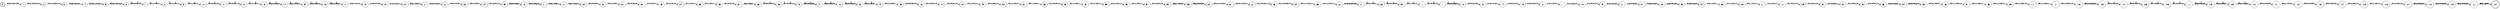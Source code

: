 digraph FST {
rankdir = LR;
size = "22,17";
label = "";
center = 1;
orientation = Portrait;
ranksep = "0.4";
nodesep = "0.25";
0 [label = "0", shape = circle, style = bold, fontsize = 14]
	0 -> 1 [label = "_M-0-0:_M-0-0", fontsize = 14];
1 [label = "1", shape = circle, style = solid, fontsize = 14]
	1 -> 2 [label = "_M-1-0:_M-1-0", fontsize = 14];
2 [label = "2", shape = circle, style = solid, fontsize = 14]
	2 -> 3 [label = "_M-1-0:_M-1-0", fontsize = 14];
3 [label = "3", shape = circle, style = solid, fontsize = 14]
	3 -> 4 [label = "_M-2-1:_M-2-1", fontsize = 14];
4 [label = "4", shape = circle, style = solid, fontsize = 14]
	4 -> 5 [label = "_M-2-1:_M-2-1", fontsize = 14];
5 [label = "5", shape = circle, style = solid, fontsize = 14]
	5 -> 6 [label = "_M-2-1:_M-2-1", fontsize = 14];
6 [label = "6", shape = circle, style = solid, fontsize = 14]
	6 -> 7 [label = "_a-0-0:_a-0-0", fontsize = 14];
7 [label = "7", shape = circle, style = solid, fontsize = 14]
	7 -> 8 [label = "_a-1-1:_a-1-1", fontsize = 14];
8 [label = "8", shape = circle, style = solid, fontsize = 14]
	8 -> 9 [label = "_a-1-1:_a-1-1", fontsize = 14];
9 [label = "9", shape = circle, style = solid, fontsize = 14]
	9 -> 10 [label = "_a-1-1:_a-1-1", fontsize = 14];
10 [label = "10", shape = circle, style = solid, fontsize = 14]
	10 -> 11 [label = "_a-1-0:_a-1-0", fontsize = 14];
11 [label = "11", shape = circle, style = solid, fontsize = 14]
	11 -> 12 [label = "_a-1-0:_a-1-0", fontsize = 14];
12 [label = "12", shape = circle, style = solid, fontsize = 14]
	12 -> 13 [label = "_a-1-1:_a-1-1", fontsize = 14];
13 [label = "13", shape = circle, style = solid, fontsize = 14]
	13 -> 14 [label = "_a-2-1:_a-2-1", fontsize = 14];
14 [label = "14", shape = circle, style = solid, fontsize = 14]
	14 -> 15 [label = "_a-2-1:_a-2-1", fontsize = 14];
15 [label = "15", shape = circle, style = solid, fontsize = 14]
	15 -> 16 [label = "_a-2-1:_a-2-1", fontsize = 14];
16 [label = "16", shape = circle, style = solid, fontsize = 14]
	16 -> 17 [label = "_a-2-1:_a-2-1", fontsize = 14];
17 [label = "17", shape = circle, style = solid, fontsize = 14]
	17 -> 18 [label = "_r-0-1:_r-0-1", fontsize = 14];
18 [label = "18", shape = circle, style = solid, fontsize = 14]
	18 -> 19 [label = "_r-0-0:_r-0-0", fontsize = 14];
19 [label = "19", shape = circle, style = solid, fontsize = 14]
	19 -> 20 [label = "_r-1-1:_r-1-1", fontsize = 14];
20 [label = "20", shape = circle, style = solid, fontsize = 14]
	20 -> 21 [label = "_r-2-1:_r-2-1", fontsize = 14];
21 [label = "21", shape = circle, style = solid, fontsize = 14]
	21 -> 22 [label = "_r-2-1:_r-2-1", fontsize = 14];
22 [label = "22", shape = circle, style = solid, fontsize = 14]
	22 -> 23 [label = "_t-0-1:_t-0-1", fontsize = 14];
23 [label = "23", shape = circle, style = solid, fontsize = 14]
	23 -> 24 [label = "_t-0-1:_t-0-1", fontsize = 14];
24 [label = "24", shape = circle, style = solid, fontsize = 14]
	24 -> 25 [label = "_t-1-0:_t-1-0", fontsize = 14];
25 [label = "25", shape = circle, style = solid, fontsize = 14]
	25 -> 26 [label = "_t-2-0:_t-2-0", fontsize = 14];
26 [label = "26", shape = circle, style = solid, fontsize = 14]
	26 -> 27 [label = "_t-2-0:_t-2-0", fontsize = 14];
27 [label = "27", shape = circle, style = solid, fontsize = 14]
	27 -> 28 [label = "_t-2-1:_t-2-1", fontsize = 14];
28 [label = "28", shape = circle, style = solid, fontsize = 14]
	28 -> 29 [label = "_t-2-1:_t-2-1", fontsize = 14];
29 [label = "29", shape = circle, style = solid, fontsize = 14]
	29 -> 30 [label = "_i-0-0:_i-0-0", fontsize = 14];
30 [label = "30", shape = circle, style = solid, fontsize = 14]
	30 -> 31 [label = "_i-0-1:_i-0-1", fontsize = 14];
31 [label = "31", shape = circle, style = solid, fontsize = 14]
	31 -> 32 [label = "_i-0-0:_i-0-0", fontsize = 14];
32 [label = "32", shape = circle, style = solid, fontsize = 14]
	32 -> 33 [label = "_i-1-0:_i-1-0", fontsize = 14];
33 [label = "33", shape = circle, style = solid, fontsize = 14]
	33 -> 34 [label = "_i-1-0:_i-1-0", fontsize = 14];
34 [label = "34", shape = circle, style = solid, fontsize = 14]
	34 -> 35 [label = "_i-1-1:_i-1-1", fontsize = 14];
35 [label = "35", shape = circle, style = solid, fontsize = 14]
	35 -> 36 [label = "_i-1-1:_i-1-1", fontsize = 14];
36 [label = "36", shape = circle, style = solid, fontsize = 14]
	36 -> 37 [label = "_i-1-0:_i-1-0", fontsize = 14];
37 [label = "37", shape = circle, style = solid, fontsize = 14]
	37 -> 38 [label = "_i-2-1:_i-2-1", fontsize = 14];
38 [label = "38", shape = circle, style = solid, fontsize = 14]
	38 -> 39 [label = "_a-0-0:_a-0-0", fontsize = 14];
39 [label = "39", shape = circle, style = solid, fontsize = 14]
	39 -> 40 [label = "_a-1-0:_a-1-0", fontsize = 14];
40 [label = "40", shape = circle, style = solid, fontsize = 14]
	40 -> 41 [label = "_a-2-0:_a-2-0", fontsize = 14];
41 [label = "41", shape = circle, style = solid, fontsize = 14]
	41 -> 42 [label = "_a-2-0:_a-2-0", fontsize = 14];
42 [label = "42", shape = circle, style = solid, fontsize = 14]
	42 -> 43 [label = "_a-2-0:_a-2-0", fontsize = 14];
43 [label = "43", shape = circle, style = solid, fontsize = 14]
	43 -> 44 [label = "_a-2-1:_a-2-1", fontsize = 14];
44 [label = "44", shape = circle, style = solid, fontsize = 14]
	44 -> 45 [label = "_n-0-1:_n-0-1", fontsize = 14];
45 [label = "45", shape = circle, style = solid, fontsize = 14]
	45 -> 46 [label = "_n-0-0:_n-0-0", fontsize = 14];
46 [label = "46", shape = circle, style = solid, fontsize = 14]
	46 -> 47 [label = "_n-1-0:_n-1-0", fontsize = 14];
47 [label = "47", shape = circle, style = solid, fontsize = 14]
	47 -> 48 [label = "_n-1-0:_n-1-0", fontsize = 14];
48 [label = "48", shape = circle, style = solid, fontsize = 14]
	48 -> 49 [label = "_n-1-1:_n-1-1", fontsize = 14];
49 [label = "49", shape = circle, style = solid, fontsize = 14]
	49 -> 50 [label = "_n-1-0:_n-1-0", fontsize = 14];
50 [label = "50", shape = circle, style = solid, fontsize = 14]
	50 -> 51 [label = "_n-1-1:_n-1-1", fontsize = 14];
51 [label = "51", shape = circle, style = solid, fontsize = 14]
	51 -> 52 [label = "_n-1-1:_n-1-1", fontsize = 14];
52 [label = "52", shape = circle, style = solid, fontsize = 14]
	52 -> 53 [label = "_n-1-0:_n-1-0", fontsize = 14];
53 [label = "53", shape = circle, style = solid, fontsize = 14]
	53 -> 54 [label = "_n-1-1:_n-1-1", fontsize = 14];
54 [label = "54", shape = circle, style = solid, fontsize = 14]
	54 -> 55 [label = "_n-1-1:_n-1-1", fontsize = 14];
55 [label = "55", shape = circle, style = solid, fontsize = 14]
	55 -> 56 [label = "_n-1-1:_n-1-1", fontsize = 14];
56 [label = "56", shape = circle, style = solid, fontsize = 14]
	56 -> 57 [label = "_n-1-1:_n-1-1", fontsize = 14];
57 [label = "57", shape = circle, style = solid, fontsize = 14]
	57 -> 58 [label = "_n-1-0:_n-1-0", fontsize = 14];
58 [label = "58", shape = circle, style = solid, fontsize = 14]
	58 -> 59 [label = "_n-2-1:_n-2-1", fontsize = 14];
59 [label = "59", shape = circle, style = solid, fontsize = 14]
	59 -> 60 [label = "_n-2-0:_n-2-0", fontsize = 14];
60 [label = "60", shape = circle, style = solid, fontsize = 14]
	60 -> 61 [label = "_M-0-1:_M-0-1", fontsize = 14];
61 [label = "61", shape = circle, style = solid, fontsize = 14]
	61 -> 62 [label = "_M-0-1:_M-0-1", fontsize = 14];
62 [label = "62", shape = circle, style = solid, fontsize = 14]
	62 -> 63 [label = "_M-1-0:_M-1-0", fontsize = 14];
63 [label = "63", shape = circle, style = solid, fontsize = 14]
	63 -> 64 [label = "_M-1-0:_M-1-0", fontsize = 14];
64 [label = "64", shape = circle, style = solid, fontsize = 14]
	64 -> 65 [label = "_M-1-1:_M-1-1", fontsize = 14];
65 [label = "65", shape = circle, style = solid, fontsize = 14]
	65 -> 66 [label = "_M-1-1:_M-1-1", fontsize = 14];
66 [label = "66", shape = circle, style = solid, fontsize = 14]
	66 -> 67 [label = "_M-2-0:_M-2-0", fontsize = 14];
67 [label = "67", shape = circle, style = solid, fontsize = 14]
	67 -> 68 [label = "_a-0-1:_a-0-1", fontsize = 14];
68 [label = "68", shape = circle, style = solid, fontsize = 14]
	68 -> 69 [label = "_a-0-0:_a-0-0", fontsize = 14];
69 [label = "69", shape = circle, style = solid, fontsize = 14]
	69 -> 70 [label = "_a-1-1:_a-1-1", fontsize = 14];
70 [label = "70", shape = circle, style = solid, fontsize = 14]
	70 -> 71 [label = "_a-1-0:_a-1-0", fontsize = 14];
71 [label = "71", shape = circle, style = solid, fontsize = 14]
	71 -> 72 [label = "_a-2-0:_a-2-0", fontsize = 14];
72 [label = "72", shape = circle, style = solid, fontsize = 14]
	72 -> 73 [label = "_r-0-0:_r-0-0", fontsize = 14];
73 [label = "73", shape = circle, style = solid, fontsize = 14]
	73 -> 74 [label = "_r-0-1:_r-0-1", fontsize = 14];
74 [label = "74", shape = circle, style = solid, fontsize = 14]
	74 -> 75 [label = "_r-0-0:_r-0-0", fontsize = 14];
75 [label = "75", shape = circle, style = solid, fontsize = 14]
	75 -> 76 [label = "_r-0-0:_r-0-0", fontsize = 14];
76 [label = "76", shape = circle, style = solid, fontsize = 14]
	76 -> 77 [label = "_r-0-1:_r-0-1", fontsize = 14];
77 [label = "77", shape = circle, style = solid, fontsize = 14]
	77 -> 78 [label = "_r-1-1:_r-1-1", fontsize = 14];
78 [label = "78", shape = circle, style = solid, fontsize = 14]
	78 -> 79 [label = "_r-1-0:_r-1-0", fontsize = 14];
79 [label = "79", shape = circle, style = solid, fontsize = 14]
	79 -> 80 [label = "_r-2-1:_r-2-1", fontsize = 14];
80 [label = "80", shape = circle, style = solid, fontsize = 14]
	80 -> 81 [label = "_r-2-1:_r-2-1", fontsize = 14];
81 [label = "81", shape = circle, style = solid, fontsize = 14]
	81 -> 82 [label = "_r-2-0:_r-2-0", fontsize = 14];
82 [label = "82", shape = circle, style = solid, fontsize = 14]
	82 -> 83 [label = "_r-2-0:_r-2-0", fontsize = 14];
83 [label = "83", shape = circle, style = solid, fontsize = 14]
	83 -> 84 [label = "_r-2-0:_r-2-0", fontsize = 14];
84 [label = "84", shape = circle, style = solid, fontsize = 14]
	84 -> 85 [label = "_s-0-1:_s-0-1", fontsize = 14];
85 [label = "85", shape = circle, style = solid, fontsize = 14]
	85 -> 86 [label = "_s-1-1:_s-1-1", fontsize = 14];
86 [label = "86", shape = circle, style = solid, fontsize = 14]
	86 -> 87 [label = "_s-1-1:_s-1-1", fontsize = 14];
87 [label = "87", shape = circle, style = solid, fontsize = 14]
	87 -> 88 [label = "_s-1-1:_s-1-1", fontsize = 14];
88 [label = "88", shape = circle, style = solid, fontsize = 14]
	88 -> 89 [label = "_s-1-0:_s-1-0", fontsize = 14];
89 [label = "89", shape = circle, style = solid, fontsize = 14]
	89 -> 90 [label = "_s-1-0:_s-1-0", fontsize = 14];
90 [label = "90", shape = circle, style = solid, fontsize = 14]
	90 -> 91 [label = "_s-1-1:_s-1-1", fontsize = 14];
91 [label = "91", shape = circle, style = solid, fontsize = 14]
	91 -> 92 [label = "_s-1-0:_s-1-0", fontsize = 14];
92 [label = "92", shape = circle, style = solid, fontsize = 14]
	92 -> 93 [label = "_s-1-0:_s-1-0", fontsize = 14];
93 [label = "93", shape = circle, style = solid, fontsize = 14]
	93 -> 94 [label = "_s-2-1:_s-2-1", fontsize = 14];
94 [label = "94", shape = circle, style = solid, fontsize = 14]
	94 -> 95 [label = "_s-2-0:_s-2-0", fontsize = 14];
95 [label = "95", shape = circle, style = solid, fontsize = 14]
	95 -> 96 [label = "_m-0-1:_m-0-1", fontsize = 14];
96 [label = "96", shape = circle, style = solid, fontsize = 14]
	96 -> 97 [label = "_m-1-1:_m-1-1", fontsize = 14];
97 [label = "97", shape = circle, style = solid, fontsize = 14]
	97 -> 98 [label = "_m-1-1:_m-1-1", fontsize = 14];
98 [label = "98", shape = circle, style = solid, fontsize = 14]
	98 -> 99 [label = "_m-1-1:_m-1-1", fontsize = 14];
99 [label = "99", shape = circle, style = solid, fontsize = 14]
	99 -> 100 [label = "_m-1-0:_m-1-0", fontsize = 14];
100 [label = "100", shape = circle, style = solid, fontsize = 14]
	100 -> 101 [label = "_m-1-1:_m-1-1", fontsize = 14];
101 [label = "101", shape = circle, style = solid, fontsize = 14]
	101 -> 102 [label = "_m-1-0:_m-1-0", fontsize = 14];
102 [label = "102", shape = circle, style = solid, fontsize = 14]
	102 -> 103 [label = "_m-2-0:_m-2-0", fontsize = 14];
103 [label = "103", shape = circle, style = solid, fontsize = 14]
	103 -> 104 [label = "_a-0-0:_a-0-0", fontsize = 14];
104 [label = "104", shape = circle, style = solid, fontsize = 14]
	104 -> 105 [label = "_a-0-0:_a-0-0", fontsize = 14];
105 [label = "105", shape = circle, style = solid, fontsize = 14]
	105 -> 106 [label = "_a-1-0:_a-1-0", fontsize = 14];
106 [label = "106", shape = circle, style = solid, fontsize = 14]
	106 -> 107 [label = "_a-1-0:_a-1-0", fontsize = 14];
107 [label = "107", shape = circle, style = solid, fontsize = 14]
	107 -> 108 [label = "_a-2-0:_a-2-0", fontsize = 14];
108 [label = "108", shape = circle, style = solid, fontsize = 14]
	108 -> 109 [label = "_a-2-1:_a-2-1", fontsize = 14];
109 [label = "109", shape = circle, style = solid, fontsize = 14]
	109 -> 110 [label = "_a-2-1:_a-2-1", fontsize = 14];
110 [label = "110", shape = circle, style = solid, fontsize = 14]
	110 -> 111 [label = "_n-0-0:_n-0-0", fontsize = 14];
111 [label = "111", shape = circle, style = solid, fontsize = 14]
	111 -> 112 [label = "_n-0-1:_n-0-1", fontsize = 14];
112 [label = "112", shape = circle, style = solid, fontsize = 14]
	112 -> 113 [label = "_n-0-0:_n-0-0", fontsize = 14];
113 [label = "113", shape = circle, style = solid, fontsize = 14]
	113 -> 114 [label = "_n-0-0:_n-0-0", fontsize = 14];
114 [label = "114", shape = circle, style = solid, fontsize = 14]
	114 -> 115 [label = "_n-1-0:_n-1-0", fontsize = 14];
115 [label = "115", shape = circle, style = solid, fontsize = 14]
	115 -> 116 [label = "_n-1-1:_n-1-1", fontsize = 14];
116 [label = "116", shape = circle, style = solid, fontsize = 14]
	116 -> 117 [label = "_n-1-0:_n-1-0", fontsize = 14];
117 [label = "117", shape = circle, style = solid, fontsize = 14]
	117 -> 118 [label = "_n-2-0:_n-2-0", fontsize = 14];
118 [label = "118", shape = circle, style = solid, fontsize = 14]
	118 -> 119 [label = "_n-2-0:_n-2-0", fontsize = 14];
119 [label = "119", shape = circle, style = solid, fontsize = 14]
	119 -> 120 [label = "_n-2-0:_n-2-0", fontsize = 14];
120 [label = "120", shape = circle, style = solid, fontsize = 14]
	120 -> 121 [label = "_EOS:_EOS", fontsize = 14];
121 [label = "121", shape = doublecircle, style = solid, fontsize = 14]
}
